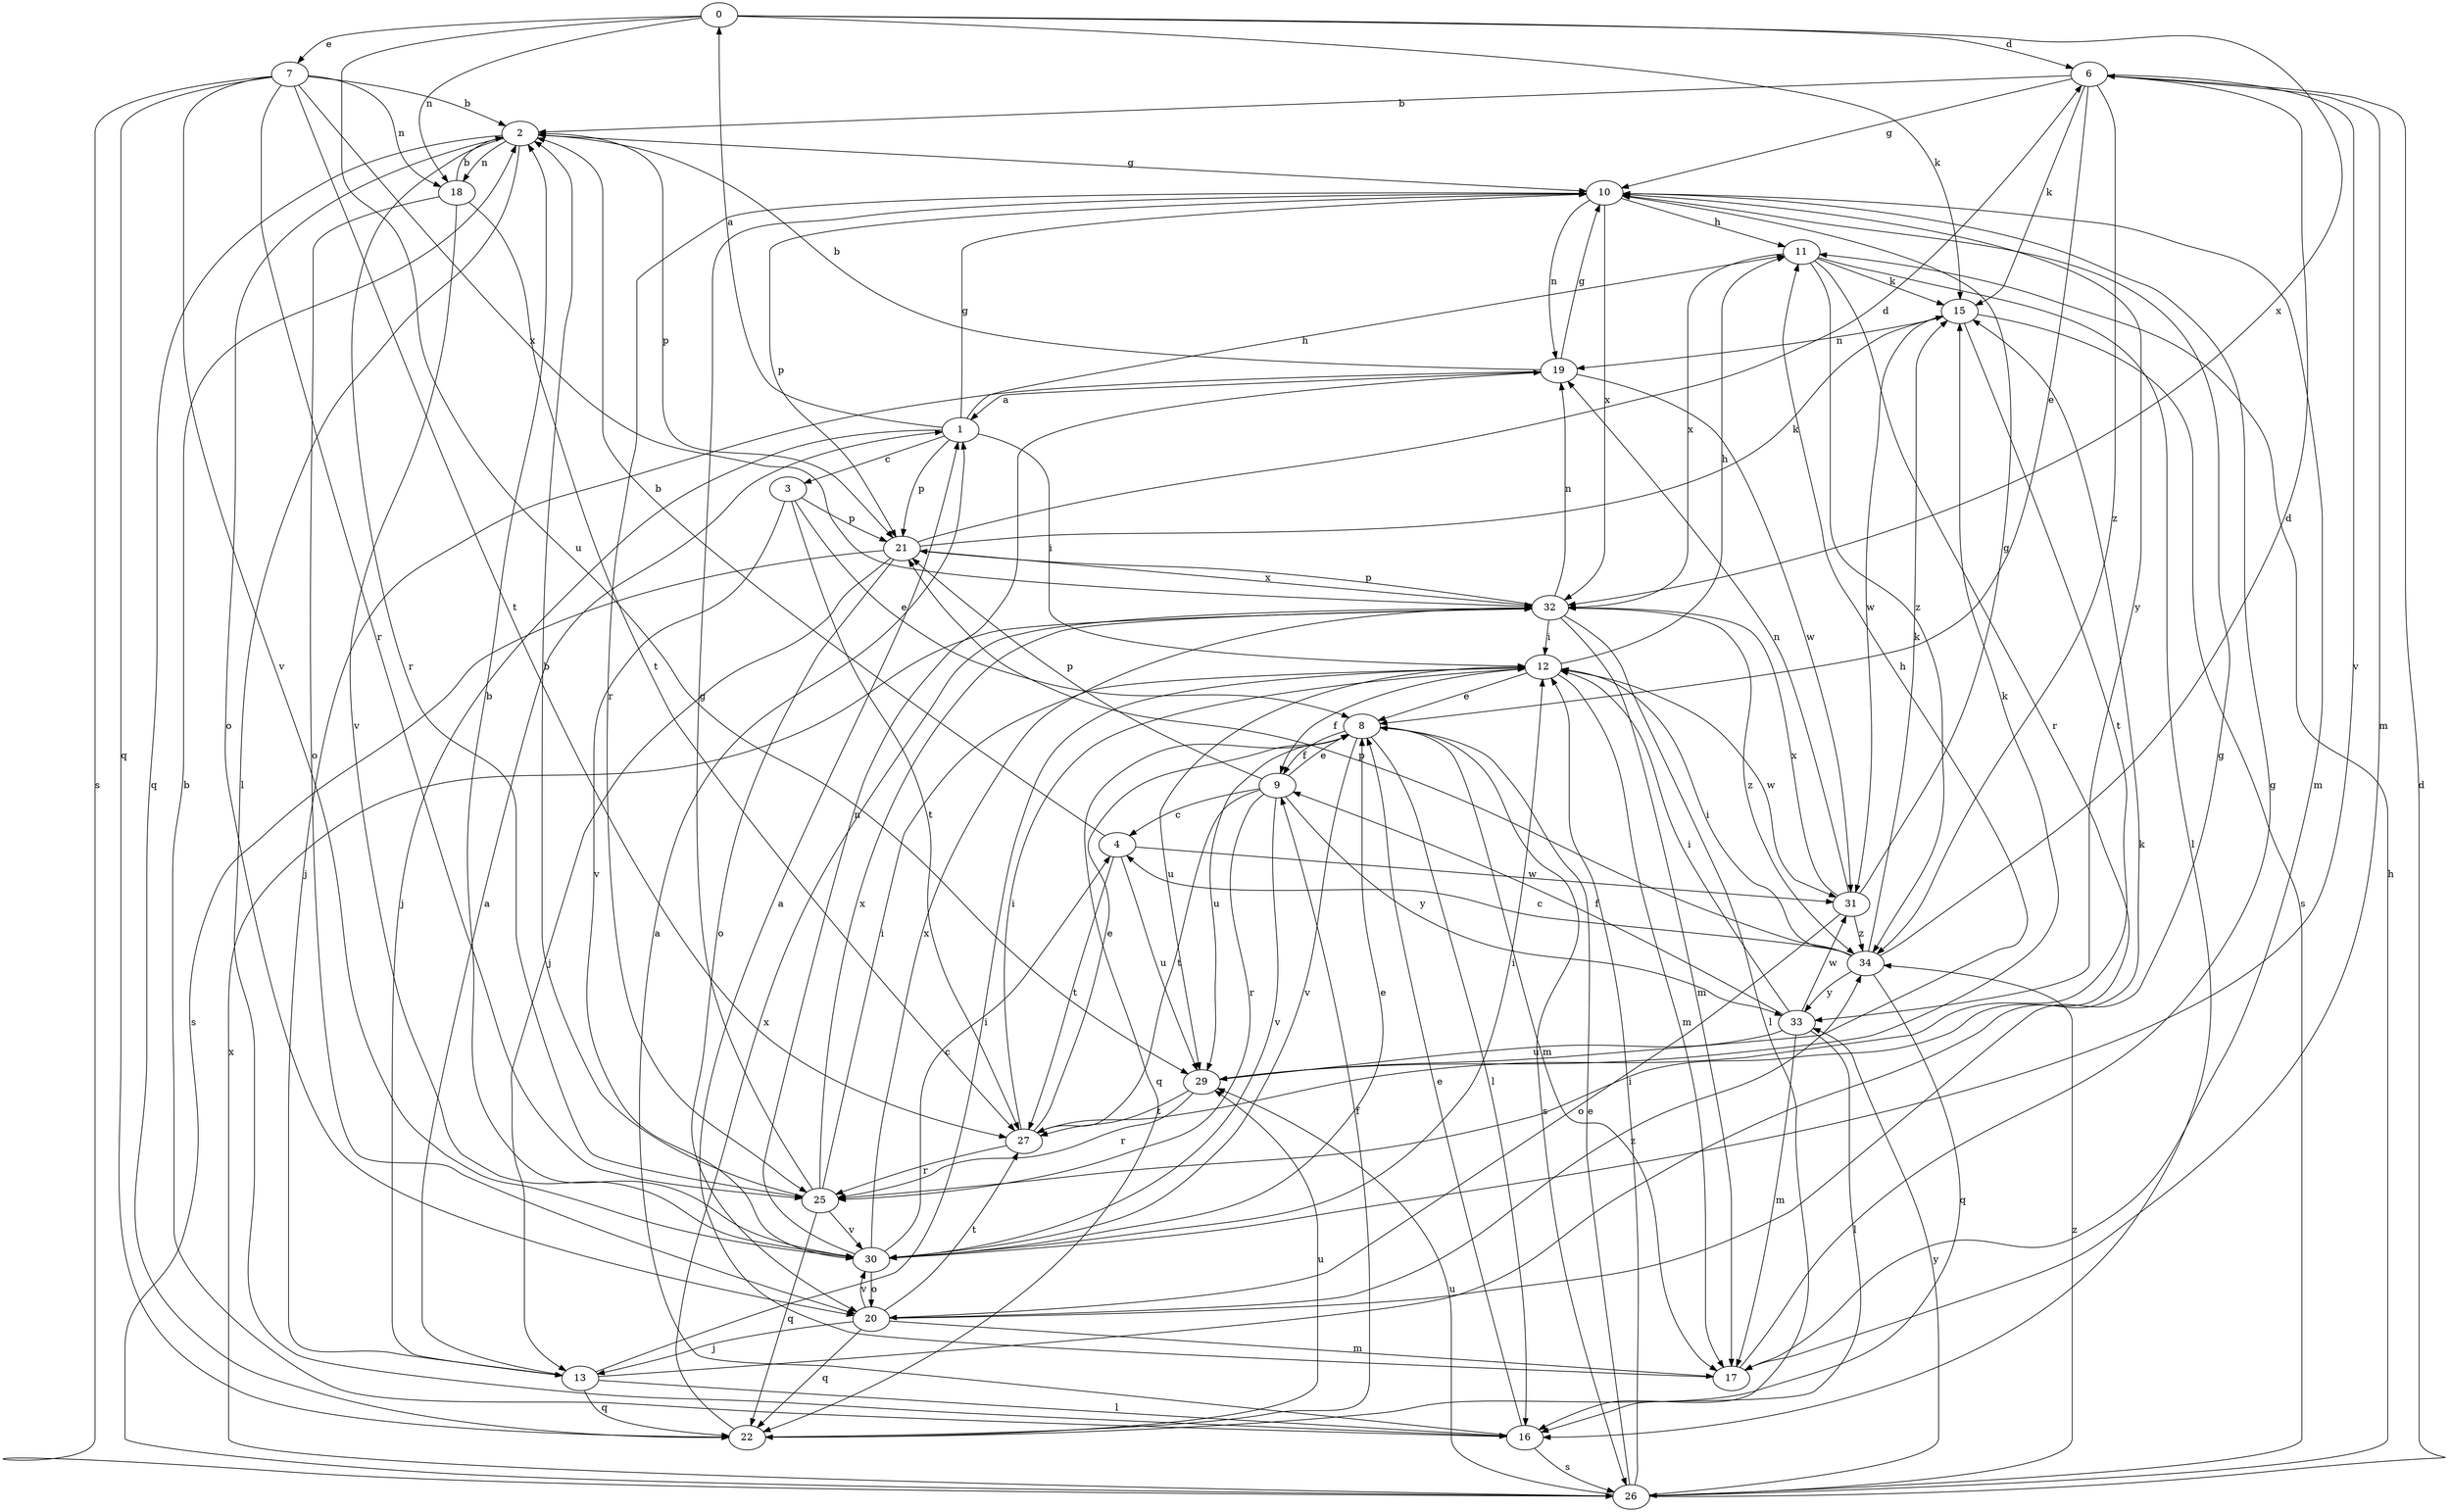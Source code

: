 strict digraph  {
0;
1;
2;
3;
4;
6;
7;
8;
9;
10;
11;
12;
13;
15;
16;
17;
18;
19;
20;
21;
22;
25;
26;
27;
29;
30;
31;
32;
33;
34;
0 -> 6  [label=d];
0 -> 7  [label=e];
0 -> 15  [label=k];
0 -> 18  [label=n];
0 -> 29  [label=u];
0 -> 32  [label=x];
1 -> 0  [label=a];
1 -> 3  [label=c];
1 -> 10  [label=g];
1 -> 11  [label=h];
1 -> 12  [label=i];
1 -> 13  [label=j];
1 -> 21  [label=p];
2 -> 10  [label=g];
2 -> 16  [label=l];
2 -> 18  [label=n];
2 -> 20  [label=o];
2 -> 21  [label=p];
2 -> 22  [label=q];
2 -> 25  [label=r];
3 -> 8  [label=e];
3 -> 21  [label=p];
3 -> 27  [label=t];
3 -> 30  [label=v];
4 -> 2  [label=b];
4 -> 27  [label=t];
4 -> 29  [label=u];
4 -> 31  [label=w];
6 -> 2  [label=b];
6 -> 8  [label=e];
6 -> 10  [label=g];
6 -> 15  [label=k];
6 -> 17  [label=m];
6 -> 30  [label=v];
6 -> 34  [label=z];
7 -> 2  [label=b];
7 -> 18  [label=n];
7 -> 22  [label=q];
7 -> 25  [label=r];
7 -> 26  [label=s];
7 -> 27  [label=t];
7 -> 30  [label=v];
7 -> 32  [label=x];
8 -> 9  [label=f];
8 -> 16  [label=l];
8 -> 17  [label=m];
8 -> 22  [label=q];
8 -> 26  [label=s];
8 -> 29  [label=u];
8 -> 30  [label=v];
9 -> 4  [label=c];
9 -> 8  [label=e];
9 -> 21  [label=p];
9 -> 25  [label=r];
9 -> 27  [label=t];
9 -> 30  [label=v];
9 -> 33  [label=y];
10 -> 11  [label=h];
10 -> 17  [label=m];
10 -> 19  [label=n];
10 -> 21  [label=p];
10 -> 25  [label=r];
10 -> 32  [label=x];
10 -> 33  [label=y];
11 -> 15  [label=k];
11 -> 16  [label=l];
11 -> 25  [label=r];
11 -> 32  [label=x];
11 -> 34  [label=z];
12 -> 8  [label=e];
12 -> 9  [label=f];
12 -> 11  [label=h];
12 -> 17  [label=m];
12 -> 29  [label=u];
12 -> 31  [label=w];
13 -> 1  [label=a];
13 -> 12  [label=i];
13 -> 15  [label=k];
13 -> 16  [label=l];
13 -> 22  [label=q];
15 -> 19  [label=n];
15 -> 26  [label=s];
15 -> 27  [label=t];
15 -> 31  [label=w];
16 -> 1  [label=a];
16 -> 2  [label=b];
16 -> 8  [label=e];
16 -> 26  [label=s];
17 -> 1  [label=a];
17 -> 10  [label=g];
18 -> 2  [label=b];
18 -> 20  [label=o];
18 -> 27  [label=t];
18 -> 30  [label=v];
19 -> 1  [label=a];
19 -> 2  [label=b];
19 -> 10  [label=g];
19 -> 13  [label=j];
19 -> 31  [label=w];
20 -> 10  [label=g];
20 -> 13  [label=j];
20 -> 17  [label=m];
20 -> 22  [label=q];
20 -> 27  [label=t];
20 -> 30  [label=v];
20 -> 34  [label=z];
21 -> 6  [label=d];
21 -> 13  [label=j];
21 -> 15  [label=k];
21 -> 20  [label=o];
21 -> 26  [label=s];
21 -> 32  [label=x];
22 -> 9  [label=f];
22 -> 29  [label=u];
22 -> 32  [label=x];
25 -> 2  [label=b];
25 -> 10  [label=g];
25 -> 12  [label=i];
25 -> 22  [label=q];
25 -> 30  [label=v];
25 -> 32  [label=x];
26 -> 6  [label=d];
26 -> 8  [label=e];
26 -> 11  [label=h];
26 -> 12  [label=i];
26 -> 29  [label=u];
26 -> 32  [label=x];
26 -> 33  [label=y];
26 -> 34  [label=z];
27 -> 8  [label=e];
27 -> 12  [label=i];
27 -> 25  [label=r];
29 -> 11  [label=h];
29 -> 15  [label=k];
29 -> 25  [label=r];
29 -> 27  [label=t];
30 -> 2  [label=b];
30 -> 4  [label=c];
30 -> 8  [label=e];
30 -> 12  [label=i];
30 -> 19  [label=n];
30 -> 20  [label=o];
30 -> 32  [label=x];
31 -> 10  [label=g];
31 -> 19  [label=n];
31 -> 20  [label=o];
31 -> 32  [label=x];
31 -> 34  [label=z];
32 -> 12  [label=i];
32 -> 16  [label=l];
32 -> 17  [label=m];
32 -> 19  [label=n];
32 -> 21  [label=p];
32 -> 34  [label=z];
33 -> 9  [label=f];
33 -> 12  [label=i];
33 -> 16  [label=l];
33 -> 17  [label=m];
33 -> 29  [label=u];
33 -> 31  [label=w];
34 -> 4  [label=c];
34 -> 6  [label=d];
34 -> 12  [label=i];
34 -> 15  [label=k];
34 -> 21  [label=p];
34 -> 22  [label=q];
34 -> 33  [label=y];
}
